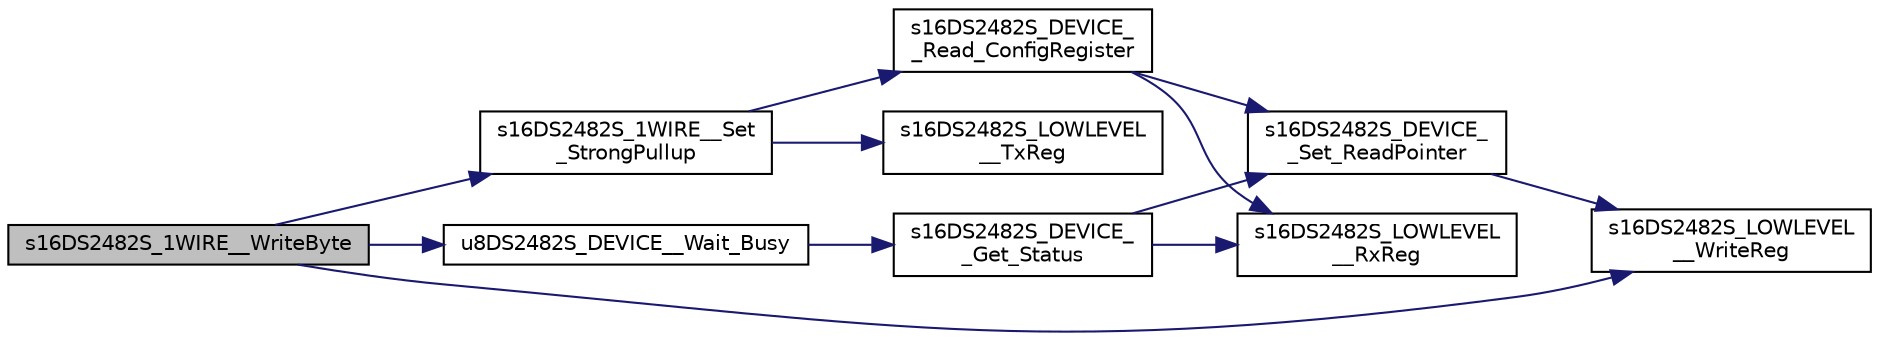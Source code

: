 digraph "s16DS2482S_1WIRE__WriteByte"
{
  edge [fontname="Helvetica",fontsize="10",labelfontname="Helvetica",labelfontsize="10"];
  node [fontname="Helvetica",fontsize="10",shape=record];
  rankdir="LR";
  Node1 [label="s16DS2482S_1WIRE__WriteByte",height=0.2,width=0.4,color="black", fillcolor="grey75", style="filled", fontcolor="black"];
  Node1 -> Node2 [color="midnightblue",fontsize="10",style="solid",fontname="Helvetica"];
  Node2 [label="s16DS2482S_1WIRE__Set\l_StrongPullup",height=0.2,width=0.4,color="black", fillcolor="white", style="filled",URL="$group___d_s2482_s_____o_n_e___w_i_r_e.html#ga72543cf0298b8d9885b673865304b405",tooltip="Set the strong pullup to ON. "];
  Node2 -> Node3 [color="midnightblue",fontsize="10",style="solid",fontname="Helvetica"];
  Node3 [label="s16DS2482S_DEVICE_\l_Read_ConfigRegister",height=0.2,width=0.4,color="black", fillcolor="white", style="filled",URL="$group___d_s2482_s_____d_e_v_i_c_e.html#ga0795724aac316012a68ad3718a952f4d",tooltip="Read from the configuration register. "];
  Node3 -> Node4 [color="midnightblue",fontsize="10",style="solid",fontname="Helvetica"];
  Node4 [label="s16DS2482S_DEVICE_\l_Set_ReadPointer",height=0.2,width=0.4,color="black", fillcolor="white", style="filled",URL="$group___d_s2482_s_____d_e_v_i_c_e.html#ga3c287f9ad11903ac541fa53757525e50",tooltip="Sets the devices read pointer to one of a few predetermined values. "];
  Node4 -> Node5 [color="midnightblue",fontsize="10",style="solid",fontname="Helvetica"];
  Node5 [label="s16DS2482S_LOWLEVEL\l__WriteReg",height=0.2,width=0.4,color="black", fillcolor="white", style="filled",URL="$group___d_s2482_s_____l_o_w_l_e_v_e_l.html#gaf9534996d93a544c0570e3fcdc3ad973",tooltip="Write a register on the device. "];
  Node3 -> Node6 [color="midnightblue",fontsize="10",style="solid",fontname="Helvetica"];
  Node6 [label="s16DS2482S_LOWLEVEL\l__RxReg",height=0.2,width=0.4,color="black", fillcolor="white", style="filled",URL="$group___d_s2482_s_____l_o_w_l_e_v_e_l.html#gaa9dba7b1b362f36e72a83086d4845d81",tooltip="Rx a simple register value. "];
  Node2 -> Node7 [color="midnightblue",fontsize="10",style="solid",fontname="Helvetica"];
  Node7 [label="s16DS2482S_LOWLEVEL\l__TxReg",height=0.2,width=0.4,color="black", fillcolor="white", style="filled",URL="$group___d_s2482_s_____l_o_w_l_e_v_e_l.html#ga60c11542e75efee7894d3f55468476e5",tooltip="Transmit a byte The DS2482 does not use traditional I2C addx - reg - data modes and requires sometime..."];
  Node1 -> Node5 [color="midnightblue",fontsize="10",style="solid",fontname="Helvetica"];
  Node1 -> Node8 [color="midnightblue",fontsize="10",style="solid",fontname="Helvetica"];
  Node8 [label="u8DS2482S_DEVICE__Wait_Busy",height=0.2,width=0.4,color="black", fillcolor="white", style="filled",URL="$group___d_s2482_s_____d_e_v_i_c_e.html#ga984c08ff8e3a99a45ae3c6b118d2012b",tooltip="Waits for the Busy bit to be clear before continuing. "];
  Node8 -> Node9 [color="midnightblue",fontsize="10",style="solid",fontname="Helvetica"];
  Node9 [label="s16DS2482S_DEVICE_\l_Get_Status",height=0.2,width=0.4,color="black", fillcolor="white", style="filled",URL="$group___d_s2482_s_____d_e_v_i_c_e.html#ga337e96b9b3eb57fa30d9e0a6eccf2ea6",tooltip="Gets the status register. "];
  Node9 -> Node4 [color="midnightblue",fontsize="10",style="solid",fontname="Helvetica"];
  Node9 -> Node6 [color="midnightblue",fontsize="10",style="solid",fontname="Helvetica"];
}
